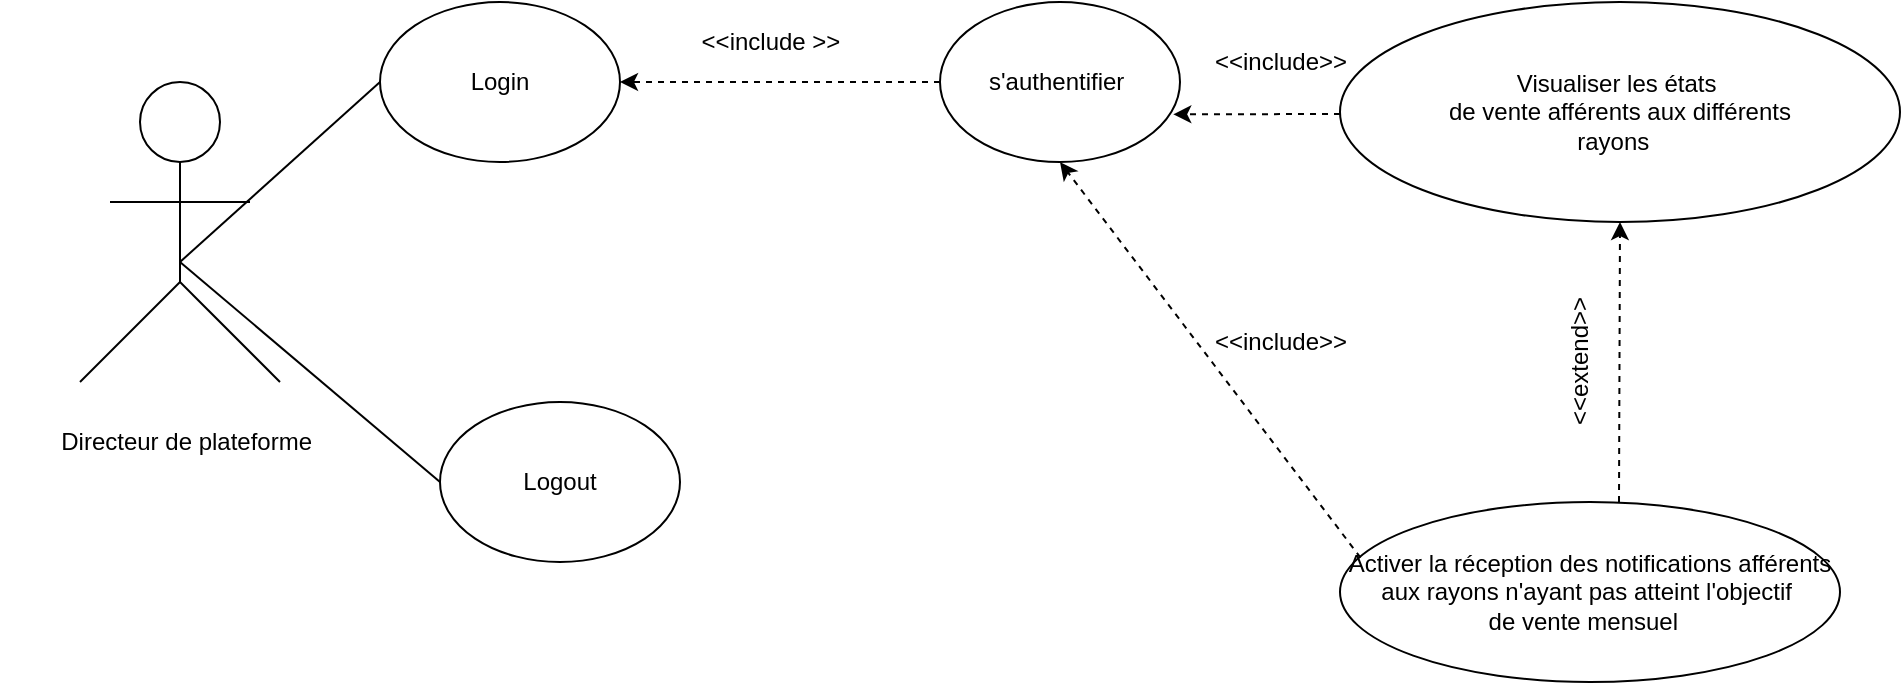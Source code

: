 <mxfile version="14.1.8" type="github">
  <diagram id="prtHgNgQTEPvFCAcTncT" name="Page-1">
    <mxGraphModel dx="1865" dy="588" grid="1" gridSize="10" guides="1" tooltips="1" connect="1" arrows="1" fold="1" page="1" pageScale="1" pageWidth="827" pageHeight="1169" math="0" shadow="0">
      <root>
        <mxCell id="0" />
        <mxCell id="1" parent="0" />
        <mxCell id="57wSsTN2bzKeHLuENH69-1" value="" style="ellipse;whiteSpace=wrap;html=1;" vertex="1" parent="1">
          <mxGeometry x="40" y="70" width="40" height="40" as="geometry" />
        </mxCell>
        <mxCell id="57wSsTN2bzKeHLuENH69-2" value="" style="endArrow=none;html=1;" edge="1" parent="1">
          <mxGeometry width="50" height="50" relative="1" as="geometry">
            <mxPoint x="60" y="170" as="sourcePoint" />
            <mxPoint x="60" y="110" as="targetPoint" />
          </mxGeometry>
        </mxCell>
        <mxCell id="57wSsTN2bzKeHLuENH69-3" value="" style="endArrow=none;html=1;" edge="1" parent="1">
          <mxGeometry width="50" height="50" relative="1" as="geometry">
            <mxPoint x="25" y="130" as="sourcePoint" />
            <mxPoint x="95" y="130" as="targetPoint" />
          </mxGeometry>
        </mxCell>
        <mxCell id="57wSsTN2bzKeHLuENH69-4" value="" style="endArrow=none;html=1;" edge="1" parent="1">
          <mxGeometry width="50" height="50" relative="1" as="geometry">
            <mxPoint x="10" y="220" as="sourcePoint" />
            <mxPoint x="60" y="170" as="targetPoint" />
          </mxGeometry>
        </mxCell>
        <mxCell id="57wSsTN2bzKeHLuENH69-5" value="" style="endArrow=none;html=1;" edge="1" parent="1">
          <mxGeometry width="50" height="50" relative="1" as="geometry">
            <mxPoint x="110" y="220" as="sourcePoint" />
            <mxPoint x="60" y="170" as="targetPoint" />
          </mxGeometry>
        </mxCell>
        <mxCell id="57wSsTN2bzKeHLuENH69-6" value="Directeur de plateforme&amp;nbsp;" style="text;html=1;strokeColor=none;fillColor=none;align=center;verticalAlign=middle;whiteSpace=wrap;rounded=0;" vertex="1" parent="1">
          <mxGeometry x="-30" y="230" width="190" height="40" as="geometry" />
        </mxCell>
        <mxCell id="57wSsTN2bzKeHLuENH69-7" value="Login" style="ellipse;whiteSpace=wrap;html=1;" vertex="1" parent="1">
          <mxGeometry x="160" y="30" width="120" height="80" as="geometry" />
        </mxCell>
        <mxCell id="57wSsTN2bzKeHLuENH69-8" value="" style="endArrow=none;html=1;entryX=0;entryY=0.5;entryDx=0;entryDy=0;" edge="1" parent="1" target="57wSsTN2bzKeHLuENH69-7">
          <mxGeometry width="50" height="50" relative="1" as="geometry">
            <mxPoint x="60" y="160" as="sourcePoint" />
            <mxPoint x="110" y="110" as="targetPoint" />
          </mxGeometry>
        </mxCell>
        <mxCell id="57wSsTN2bzKeHLuENH69-9" value="" style="endArrow=none;html=1;" edge="1" parent="1">
          <mxGeometry width="50" height="50" relative="1" as="geometry">
            <mxPoint x="190" y="270" as="sourcePoint" />
            <mxPoint x="60" y="160" as="targetPoint" />
          </mxGeometry>
        </mxCell>
        <mxCell id="57wSsTN2bzKeHLuENH69-10" value="Logout" style="ellipse;whiteSpace=wrap;html=1;" vertex="1" parent="1">
          <mxGeometry x="190" y="230" width="120" height="80" as="geometry" />
        </mxCell>
        <mxCell id="57wSsTN2bzKeHLuENH69-11" value="s&#39;authentifier&amp;nbsp;" style="ellipse;whiteSpace=wrap;html=1;" vertex="1" parent="1">
          <mxGeometry x="440" y="30" width="120" height="80" as="geometry" />
        </mxCell>
        <mxCell id="57wSsTN2bzKeHLuENH69-12" value="Visualiser les états&amp;nbsp;&lt;br&gt;de vente afférents aux différents&lt;br&gt;rayons&amp;nbsp;&amp;nbsp;" style="ellipse;whiteSpace=wrap;html=1;" vertex="1" parent="1">
          <mxGeometry x="640" y="30" width="280" height="110" as="geometry" />
        </mxCell>
        <mxCell id="57wSsTN2bzKeHLuENH69-13" value="Activer la réception des notifications afférents aux rayons n&#39;ayant pas atteint l&#39;objectif&amp;nbsp;&lt;br&gt;de vente mensuel&amp;nbsp;&amp;nbsp;" style="ellipse;whiteSpace=wrap;html=1;" vertex="1" parent="1">
          <mxGeometry x="640" y="280" width="250" height="90" as="geometry" />
        </mxCell>
        <mxCell id="57wSsTN2bzKeHLuENH69-14" value="" style="endArrow=classic;html=1;exitX=0;exitY=0.5;exitDx=0;exitDy=0;dashed=1;" edge="1" parent="1" source="57wSsTN2bzKeHLuENH69-11">
          <mxGeometry width="50" height="50" relative="1" as="geometry">
            <mxPoint x="420" y="70" as="sourcePoint" />
            <mxPoint x="280" y="70" as="targetPoint" />
          </mxGeometry>
        </mxCell>
        <mxCell id="57wSsTN2bzKeHLuENH69-15" value="" style="endArrow=classic;html=1;dashed=1;entryX=0.972;entryY=0.702;entryDx=0;entryDy=0;entryPerimeter=0;" edge="1" parent="1" target="57wSsTN2bzKeHLuENH69-11">
          <mxGeometry width="50" height="50" relative="1" as="geometry">
            <mxPoint x="640" y="86" as="sourcePoint" />
            <mxPoint x="420" y="210" as="targetPoint" />
          </mxGeometry>
        </mxCell>
        <mxCell id="57wSsTN2bzKeHLuENH69-16" value="" style="endArrow=classic;html=1;dashed=1;entryX=0.5;entryY=1;entryDx=0;entryDy=0;exitX=0.041;exitY=0.309;exitDx=0;exitDy=0;exitPerimeter=0;" edge="1" parent="1" source="57wSsTN2bzKeHLuENH69-13" target="57wSsTN2bzKeHLuENH69-11">
          <mxGeometry width="50" height="50" relative="1" as="geometry">
            <mxPoint x="640" y="300" as="sourcePoint" />
            <mxPoint x="420" y="210" as="targetPoint" />
          </mxGeometry>
        </mxCell>
        <mxCell id="57wSsTN2bzKeHLuENH69-17" value="" style="endArrow=classic;html=1;dashed=1;" edge="1" parent="1">
          <mxGeometry width="50" height="50" relative="1" as="geometry">
            <mxPoint x="779.5" y="280" as="sourcePoint" />
            <mxPoint x="780" y="140" as="targetPoint" />
          </mxGeometry>
        </mxCell>
        <mxCell id="57wSsTN2bzKeHLuENH69-18" value="&amp;lt;&amp;lt;include &amp;gt;&amp;gt;" style="text;html=1;align=center;verticalAlign=middle;resizable=0;points=[];autosize=1;" vertex="1" parent="1">
          <mxGeometry x="310" y="40" width="90" height="20" as="geometry" />
        </mxCell>
        <mxCell id="57wSsTN2bzKeHLuENH69-19" value="&amp;lt;&amp;lt;include&amp;gt;&amp;gt;" style="text;html=1;align=center;verticalAlign=middle;resizable=0;points=[];autosize=1;" vertex="1" parent="1">
          <mxGeometry x="570" y="50" width="80" height="20" as="geometry" />
        </mxCell>
        <mxCell id="57wSsTN2bzKeHLuENH69-20" value="&amp;lt;&amp;lt;include&amp;gt;&amp;gt;" style="text;html=1;align=center;verticalAlign=middle;resizable=0;points=[];autosize=1;rotation=0;" vertex="1" parent="1">
          <mxGeometry x="570" y="190" width="80" height="20" as="geometry" />
        </mxCell>
        <mxCell id="57wSsTN2bzKeHLuENH69-24" value="&amp;lt;&amp;lt;extend&amp;gt;&amp;gt;" style="text;html=1;align=center;verticalAlign=middle;resizable=0;points=[];autosize=1;rotation=270;" vertex="1" parent="1">
          <mxGeometry x="720" y="200" width="80" height="20" as="geometry" />
        </mxCell>
      </root>
    </mxGraphModel>
  </diagram>
</mxfile>
